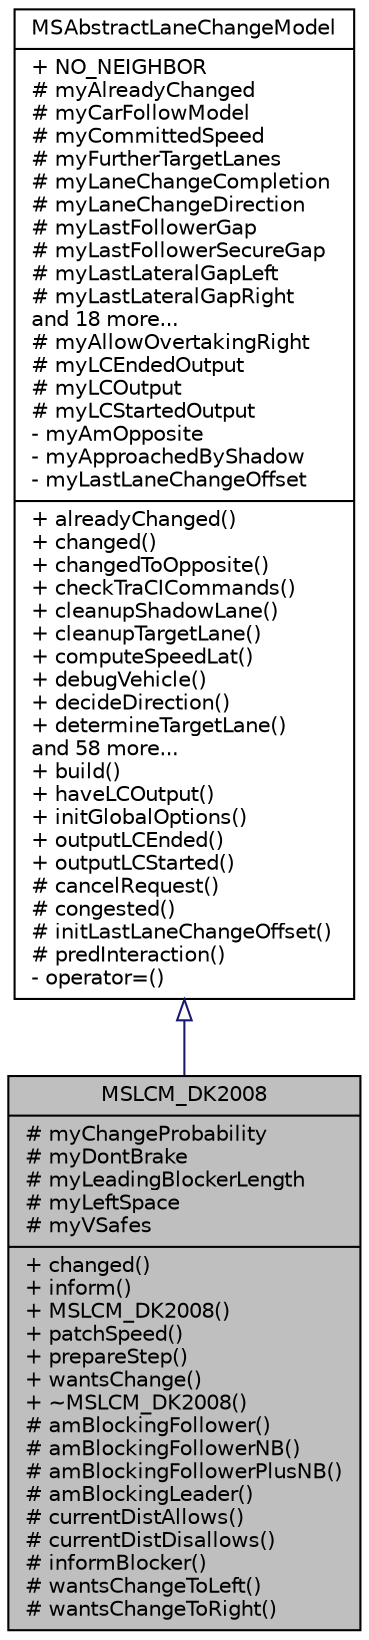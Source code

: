digraph "MSLCM_DK2008"
{
  edge [fontname="Helvetica",fontsize="10",labelfontname="Helvetica",labelfontsize="10"];
  node [fontname="Helvetica",fontsize="10",shape=record];
  Node0 [label="{MSLCM_DK2008\n|# myChangeProbability\l# myDontBrake\l# myLeadingBlockerLength\l# myLeftSpace\l# myVSafes\l|+ changed()\l+ inform()\l+ MSLCM_DK2008()\l+ patchSpeed()\l+ prepareStep()\l+ wantsChange()\l+ ~MSLCM_DK2008()\l# amBlockingFollower()\l# amBlockingFollowerNB()\l# amBlockingFollowerPlusNB()\l# amBlockingLeader()\l# currentDistAllows()\l# currentDistDisallows()\l# informBlocker()\l# wantsChangeToLeft()\l# wantsChangeToRight()\l}",height=0.2,width=0.4,color="black", fillcolor="grey75", style="filled", fontcolor="black"];
  Node1 -> Node0 [dir="back",color="midnightblue",fontsize="10",style="solid",arrowtail="onormal",fontname="Helvetica"];
  Node1 [label="{MSAbstractLaneChangeModel\n|+ NO_NEIGHBOR\l# myAlreadyChanged\l# myCarFollowModel\l# myCommittedSpeed\l# myFurtherTargetLanes\l# myLaneChangeCompletion\l# myLaneChangeDirection\l# myLastFollowerGap\l# myLastFollowerSecureGap\l# myLastLateralGapLeft\l# myLastLateralGapRight\land 18 more...\l# myAllowOvertakingRight\l# myLCEndedOutput\l# myLCOutput\l# myLCStartedOutput\l- myAmOpposite\l- myApproachedByShadow\l- myLastLaneChangeOffset\l|+ alreadyChanged()\l+ changed()\l+ changedToOpposite()\l+ checkTraCICommands()\l+ cleanupShadowLane()\l+ cleanupTargetLane()\l+ computeSpeedLat()\l+ debugVehicle()\l+ decideDirection()\l+ determineTargetLane()\land 58 more...\l+ build()\l+ haveLCOutput()\l+ initGlobalOptions()\l+ outputLCEnded()\l+ outputLCStarted()\l# cancelRequest()\l# congested()\l# initLastLaneChangeOffset()\l# predInteraction()\l- operator=()\l}",height=0.2,width=0.4,color="black", fillcolor="white", style="filled",URL="$db/d0d/class_m_s_abstract_lane_change_model.html",tooltip="Interface for lane-change models. "];
}

